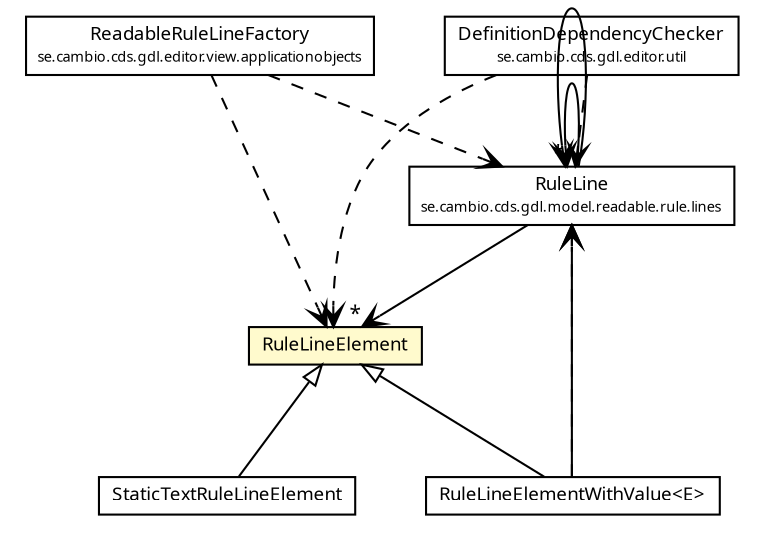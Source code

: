 #!/usr/local/bin/dot
#
# Class diagram 
# Generated by UMLGraph version R5_6 (http://www.umlgraph.org/)
#

digraph G {
	edge [fontname="Trebuchet MS",fontsize=10,labelfontname="Trebuchet MS",labelfontsize=10];
	node [fontname="Trebuchet MS",fontsize=10,shape=plaintext];
	nodesep=0.25;
	ranksep=0.5;
	// se.cambio.cds.gdl.model.readable.rule.lines.RuleLine
	c294331 [label=<<table title="se.cambio.cds.gdl.model.readable.rule.lines.RuleLine" border="0" cellborder="1" cellspacing="0" cellpadding="2" port="p" href="../RuleLine.html">
		<tr><td><table border="0" cellspacing="0" cellpadding="1">
<tr><td align="center" balign="center"><font face="Trebuchet MS"> RuleLine </font></td></tr>
<tr><td align="center" balign="center"><font face="Trebuchet MS" point-size="7.0"> se.cambio.cds.gdl.model.readable.rule.lines </font></td></tr>
		</table></td></tr>
		</table>>, URL="../RuleLine.html", fontname="Trebuchet MS", fontcolor="black", fontsize=9.0];
	// se.cambio.cds.gdl.model.readable.rule.lines.elements.StaticTextRuleLineElement
	c294345 [label=<<table title="se.cambio.cds.gdl.model.readable.rule.lines.elements.StaticTextRuleLineElement" border="0" cellborder="1" cellspacing="0" cellpadding="2" port="p" href="./StaticTextRuleLineElement.html">
		<tr><td><table border="0" cellspacing="0" cellpadding="1">
<tr><td align="center" balign="center"><font face="Trebuchet MS"> StaticTextRuleLineElement </font></td></tr>
		</table></td></tr>
		</table>>, URL="./StaticTextRuleLineElement.html", fontname="Trebuchet MS", fontcolor="black", fontsize=9.0];
	// se.cambio.cds.gdl.model.readable.rule.lines.elements.RuleLineElementWithValue<E>
	c294347 [label=<<table title="se.cambio.cds.gdl.model.readable.rule.lines.elements.RuleLineElementWithValue" border="0" cellborder="1" cellspacing="0" cellpadding="2" port="p" href="./RuleLineElementWithValue.html">
		<tr><td><table border="0" cellspacing="0" cellpadding="1">
<tr><td align="center" balign="center"><font face="Trebuchet MS"> RuleLineElementWithValue&lt;E&gt; </font></td></tr>
		</table></td></tr>
		</table>>, URL="./RuleLineElementWithValue.html", fontname="Trebuchet MS", fontcolor="black", fontsize=9.0];
	// se.cambio.cds.gdl.model.readable.rule.lines.elements.RuleLineElement
	c294348 [label=<<table title="se.cambio.cds.gdl.model.readable.rule.lines.elements.RuleLineElement" border="0" cellborder="1" cellspacing="0" cellpadding="2" port="p" bgcolor="lemonChiffon" href="./RuleLineElement.html">
		<tr><td><table border="0" cellspacing="0" cellpadding="1">
<tr><td align="center" balign="center"><font face="Trebuchet MS"> RuleLineElement </font></td></tr>
		</table></td></tr>
		</table>>, URL="./RuleLineElement.html", fontname="Trebuchet MS", fontcolor="black", fontsize=9.0];
	// se.cambio.cds.gdl.editor.util.DefinitionDependencyChecker
	c294507 [label=<<table title="se.cambio.cds.gdl.editor.util.DefinitionDependencyChecker" border="0" cellborder="1" cellspacing="0" cellpadding="2" port="p" href="../../../../../editor/util/DefinitionDependencyChecker.html">
		<tr><td><table border="0" cellspacing="0" cellpadding="1">
<tr><td align="center" balign="center"><font face="Trebuchet MS"> DefinitionDependencyChecker </font></td></tr>
<tr><td align="center" balign="center"><font face="Trebuchet MS" point-size="7.0"> se.cambio.cds.gdl.editor.util </font></td></tr>
		</table></td></tr>
		</table>>, URL="../../../../../editor/util/DefinitionDependencyChecker.html", fontname="Trebuchet MS", fontcolor="black", fontsize=9.0];
	// se.cambio.cds.gdl.editor.view.applicationobjects.ReadableRuleLineFactory
	c294509 [label=<<table title="se.cambio.cds.gdl.editor.view.applicationobjects.ReadableRuleLineFactory" border="0" cellborder="1" cellspacing="0" cellpadding="2" port="p" href="../../../../../editor/view/applicationobjects/ReadableRuleLineFactory.html">
		<tr><td><table border="0" cellspacing="0" cellpadding="1">
<tr><td align="center" balign="center"><font face="Trebuchet MS"> ReadableRuleLineFactory </font></td></tr>
<tr><td align="center" balign="center"><font face="Trebuchet MS" point-size="7.0"> se.cambio.cds.gdl.editor.view.applicationobjects </font></td></tr>
		</table></td></tr>
		</table>>, URL="../../../../../editor/view/applicationobjects/ReadableRuleLineFactory.html", fontname="Trebuchet MS", fontcolor="black", fontsize=9.0];
	//se.cambio.cds.gdl.model.readable.rule.lines.elements.StaticTextRuleLineElement extends se.cambio.cds.gdl.model.readable.rule.lines.elements.RuleLineElement
	c294348:p -> c294345:p [dir=back,arrowtail=empty];
	//se.cambio.cds.gdl.model.readable.rule.lines.elements.RuleLineElementWithValue<E> extends se.cambio.cds.gdl.model.readable.rule.lines.elements.RuleLineElement
	c294348:p -> c294347:p [dir=back,arrowtail=empty];
	// se.cambio.cds.gdl.model.readable.rule.lines.RuleLine NAVASSOC se.cambio.cds.gdl.model.readable.rule.lines.elements.RuleLineElement
	c294331:p -> c294348:p [taillabel="", label="", headlabel="*", fontname="Trebuchet MS", fontcolor="black", fontsize=10.0, color="black", arrowhead=open];
	// se.cambio.cds.gdl.model.readable.rule.lines.RuleLine NAVASSOC se.cambio.cds.gdl.model.readable.rule.lines.RuleLine
	c294331:p -> c294331:p [taillabel="", label="", headlabel="", fontname="Trebuchet MS", fontcolor="black", fontsize=10.0, color="black", arrowhead=open];
	// se.cambio.cds.gdl.model.readable.rule.lines.RuleLine NAVASSOC se.cambio.cds.gdl.model.readable.rule.lines.RuleLine
	c294331:p -> c294331:p [taillabel="", label="", headlabel="*", fontname="Trebuchet MS", fontcolor="black", fontsize=10.0, color="black", arrowhead=open];
	// se.cambio.cds.gdl.model.readable.rule.lines.elements.RuleLineElementWithValue<E> NAVASSOC se.cambio.cds.gdl.model.readable.rule.lines.RuleLine
	c294347:p -> c294331:p [taillabel="", label="", headlabel="", fontname="Trebuchet MS", fontcolor="black", fontsize=10.0, color="black", arrowhead=open];
	// se.cambio.cds.gdl.model.readable.rule.lines.elements.RuleLineElementWithValue<E> DEPEND se.cambio.cds.gdl.model.readable.rule.lines.RuleLine
	c294347:p -> c294331:p [taillabel="", label="", headlabel="", fontname="Trebuchet MS", fontcolor="black", fontsize=10.0, color="black", arrowhead=open, style=dashed];
	// se.cambio.cds.gdl.editor.util.DefinitionDependencyChecker DEPEND se.cambio.cds.gdl.model.readable.rule.lines.RuleLine
	c294507:p -> c294331:p [taillabel="", label="", headlabel="", fontname="Trebuchet MS", fontcolor="black", fontsize=10.0, color="black", arrowhead=open, style=dashed];
	// se.cambio.cds.gdl.editor.util.DefinitionDependencyChecker DEPEND se.cambio.cds.gdl.model.readable.rule.lines.elements.RuleLineElement
	c294507:p -> c294348:p [taillabel="", label="", headlabel="", fontname="Trebuchet MS", fontcolor="black", fontsize=10.0, color="black", arrowhead=open, style=dashed];
	// se.cambio.cds.gdl.editor.view.applicationobjects.ReadableRuleLineFactory DEPEND se.cambio.cds.gdl.model.readable.rule.lines.RuleLine
	c294509:p -> c294331:p [taillabel="", label="", headlabel="", fontname="Trebuchet MS", fontcolor="black", fontsize=10.0, color="black", arrowhead=open, style=dashed];
	// se.cambio.cds.gdl.editor.view.applicationobjects.ReadableRuleLineFactory DEPEND se.cambio.cds.gdl.model.readable.rule.lines.elements.RuleLineElement
	c294509:p -> c294348:p [taillabel="", label="", headlabel="", fontname="Trebuchet MS", fontcolor="black", fontsize=10.0, color="black", arrowhead=open, style=dashed];
}


